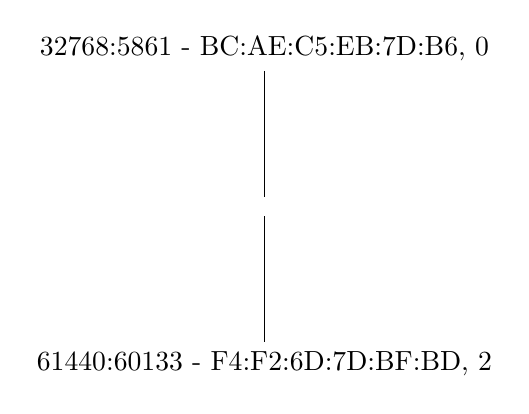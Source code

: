 \begin{tikzpicture}[]
\node (0) at (7.0,20) {32768:5861 - BC:AE:C5:EB:7D:B6, 0};
\node (1) at (7.0,18) {};
\node (2) at (7.0,16) {61440:60133 - F4:F2:6D:7D:BF:BD, 2};
\draw (1) -- (2);
\draw 
(0) -- (1);
\end{tikzpicture}